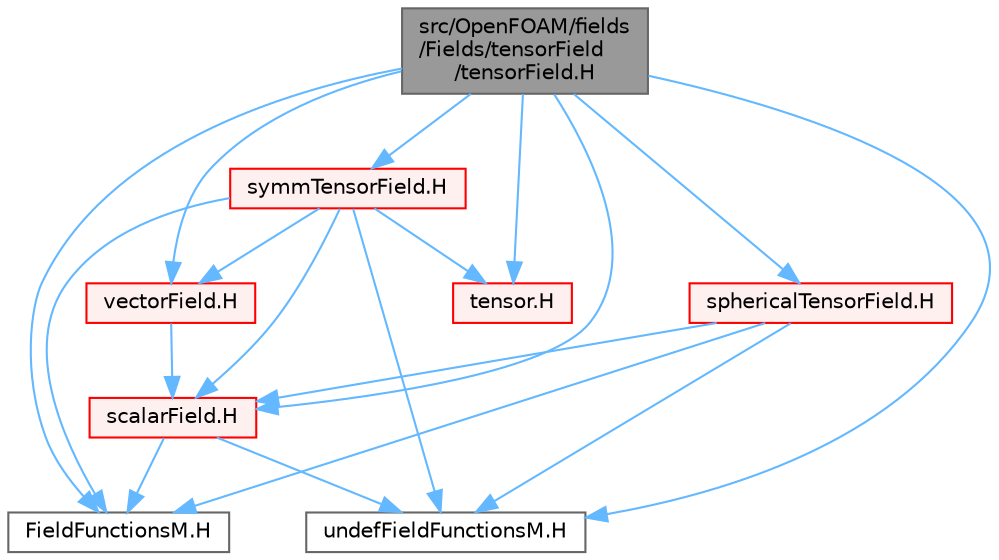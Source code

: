 digraph "src/OpenFOAM/fields/Fields/tensorField/tensorField.H"
{
 // LATEX_PDF_SIZE
  bgcolor="transparent";
  edge [fontname=Helvetica,fontsize=10,labelfontname=Helvetica,labelfontsize=10];
  node [fontname=Helvetica,fontsize=10,shape=box,height=0.2,width=0.4];
  Node1 [id="Node000001",label="src/OpenFOAM/fields\l/Fields/tensorField\l/tensorField.H",height=0.2,width=0.4,color="gray40", fillcolor="grey60", style="filled", fontcolor="black",tooltip=" "];
  Node1 -> Node2 [id="edge1_Node000001_Node000002",color="steelblue1",style="solid",tooltip=" "];
  Node2 [id="Node000002",label="scalarField.H",height=0.2,width=0.4,color="red", fillcolor="#FFF0F0", style="filled",URL="$scalarField_8H.html",tooltip=" "];
  Node2 -> Node114 [id="edge2_Node000002_Node000114",color="steelblue1",style="solid",tooltip=" "];
  Node114 [id="Node000114",label="FieldFunctionsM.H",height=0.2,width=0.4,color="grey40", fillcolor="white", style="filled",URL="$FieldFunctionsM_8H.html",tooltip="Macro functions for Field<Type> algebra."];
  Node2 -> Node159 [id="edge3_Node000002_Node000159",color="steelblue1",style="solid",tooltip=" "];
  Node159 [id="Node000159",label="undefFieldFunctionsM.H",height=0.2,width=0.4,color="grey40", fillcolor="white", style="filled",URL="$undefFieldFunctionsM_8H.html",tooltip=" "];
  Node1 -> Node160 [id="edge4_Node000001_Node000160",color="steelblue1",style="solid",tooltip=" "];
  Node160 [id="Node000160",label="vectorField.H",height=0.2,width=0.4,color="red", fillcolor="#FFF0F0", style="filled",URL="$vectorField_8H.html",tooltip=" "];
  Node160 -> Node2 [id="edge5_Node000160_Node000002",color="steelblue1",style="solid",tooltip=" "];
  Node1 -> Node164 [id="edge6_Node000001_Node000164",color="steelblue1",style="solid",tooltip=" "];
  Node164 [id="Node000164",label="sphericalTensorField.H",height=0.2,width=0.4,color="red", fillcolor="#FFF0F0", style="filled",URL="$sphericalTensorField_8H.html",tooltip=" "];
  Node164 -> Node2 [id="edge7_Node000164_Node000002",color="steelblue1",style="solid",tooltip=" "];
  Node164 -> Node114 [id="edge8_Node000164_Node000114",color="steelblue1",style="solid",tooltip=" "];
  Node164 -> Node159 [id="edge9_Node000164_Node000159",color="steelblue1",style="solid",tooltip=" "];
  Node1 -> Node169 [id="edge10_Node000001_Node000169",color="steelblue1",style="solid",tooltip=" "];
  Node169 [id="Node000169",label="symmTensorField.H",height=0.2,width=0.4,color="red", fillcolor="#FFF0F0", style="filled",URL="$symmTensorField_8H.html",tooltip=" "];
  Node169 -> Node2 [id="edge11_Node000169_Node000002",color="steelblue1",style="solid",tooltip=" "];
  Node169 -> Node160 [id="edge12_Node000169_Node000160",color="steelblue1",style="solid",tooltip=" "];
  Node169 -> Node177 [id="edge13_Node000169_Node000177",color="steelblue1",style="solid",tooltip=" "];
  Node177 [id="Node000177",label="tensor.H",height=0.2,width=0.4,color="red", fillcolor="#FFF0F0", style="filled",URL="$tensor_8H.html",tooltip=" "];
  Node169 -> Node114 [id="edge14_Node000169_Node000114",color="steelblue1",style="solid",tooltip=" "];
  Node169 -> Node159 [id="edge15_Node000169_Node000159",color="steelblue1",style="solid",tooltip=" "];
  Node1 -> Node177 [id="edge16_Node000001_Node000177",color="steelblue1",style="solid",tooltip=" "];
  Node1 -> Node114 [id="edge17_Node000001_Node000114",color="steelblue1",style="solid",tooltip=" "];
  Node1 -> Node159 [id="edge18_Node000001_Node000159",color="steelblue1",style="solid",tooltip=" "];
}
